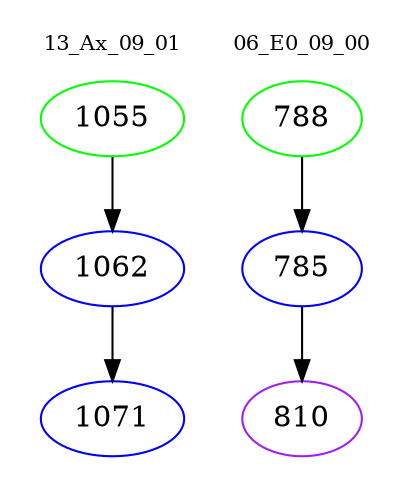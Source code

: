 digraph{
subgraph cluster_0 {
color = white
label = "13_Ax_09_01";
fontsize=10;
T0_1055 [label="1055", color="green"]
T0_1055 -> T0_1062 [color="black"]
T0_1062 [label="1062", color="blue"]
T0_1062 -> T0_1071 [color="black"]
T0_1071 [label="1071", color="blue"]
}
subgraph cluster_1 {
color = white
label = "06_E0_09_00";
fontsize=10;
T1_788 [label="788", color="green"]
T1_788 -> T1_785 [color="black"]
T1_785 [label="785", color="blue"]
T1_785 -> T1_810 [color="black"]
T1_810 [label="810", color="purple"]
}
}
